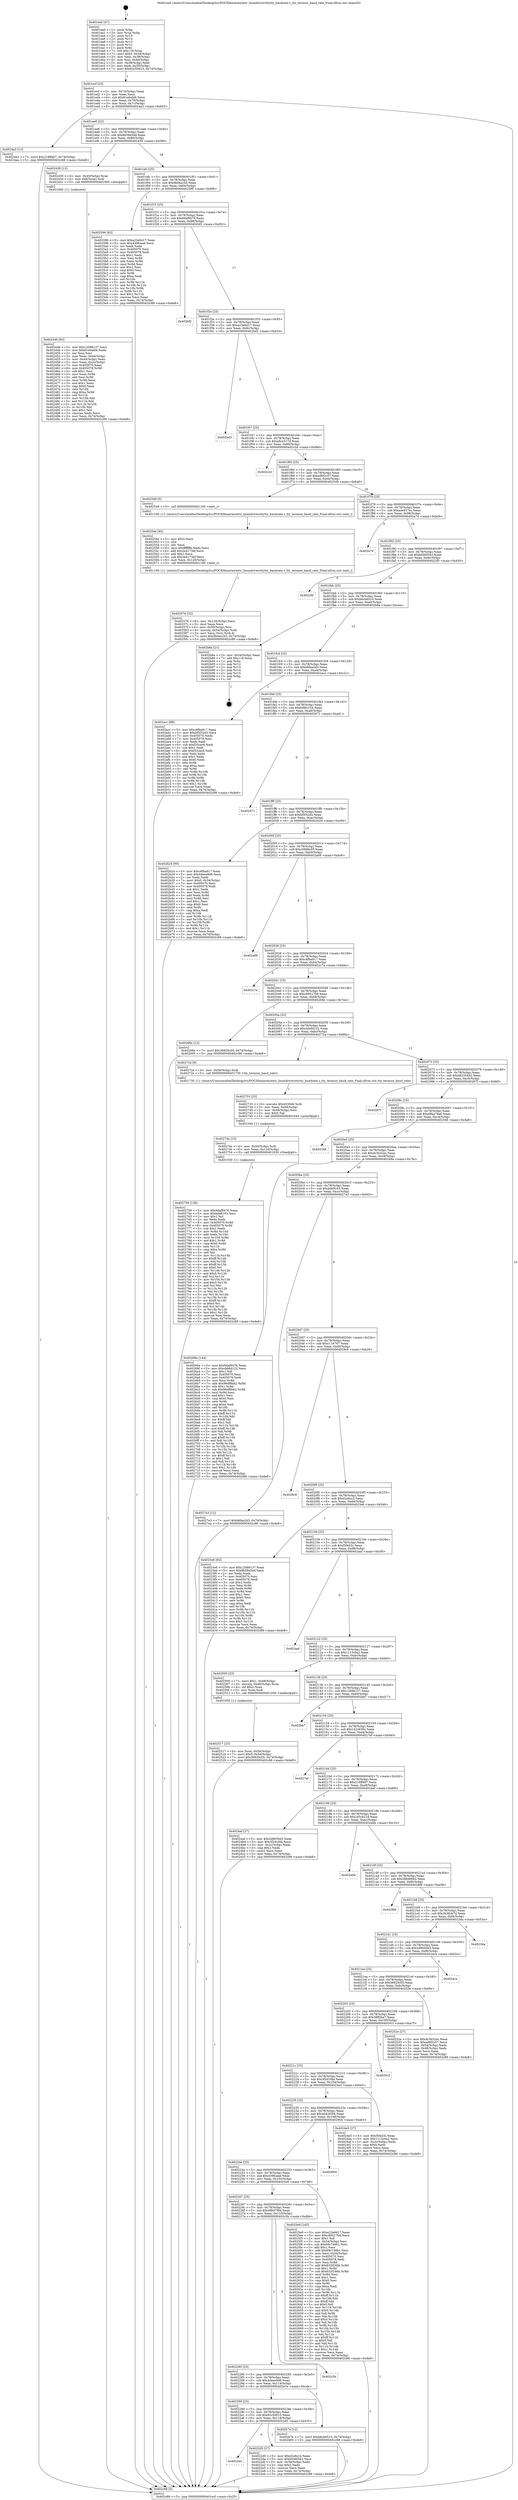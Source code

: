 digraph "0x401ea0" {
  label = "0x401ea0 (/mnt/c/Users/mathe/Desktop/tcc/POCII/binaries/extr_linuxdriversttytty_baudrate.c_tty_termios_baud_rate_Final-ollvm.out::main(0))"
  labelloc = "t"
  node[shape=record]

  Entry [label="",width=0.3,height=0.3,shape=circle,fillcolor=black,style=filled]
  "0x401ecf" [label="{
     0x401ecf [23]\l
     | [instrs]\l
     &nbsp;&nbsp;0x401ecf \<+3\>: mov -0x74(%rbp),%eax\l
     &nbsp;&nbsp;0x401ed2 \<+2\>: mov %eax,%ecx\l
     &nbsp;&nbsp;0x401ed4 \<+6\>: sub $0x81e0abf4,%ecx\l
     &nbsp;&nbsp;0x401eda \<+3\>: mov %eax,-0x78(%rbp)\l
     &nbsp;&nbsp;0x401edd \<+3\>: mov %ecx,-0x7c(%rbp)\l
     &nbsp;&nbsp;0x401ee0 \<+6\>: je 00000000004024a3 \<main+0x603\>\l
  }"]
  "0x4024a3" [label="{
     0x4024a3 [12]\l
     | [instrs]\l
     &nbsp;&nbsp;0x4024a3 \<+7\>: movl $0x218ff487,-0x74(%rbp)\l
     &nbsp;&nbsp;0x4024aa \<+5\>: jmp 0000000000402c88 \<main+0xde8\>\l
  }"]
  "0x401ee6" [label="{
     0x401ee6 [22]\l
     | [instrs]\l
     &nbsp;&nbsp;0x401ee6 \<+5\>: jmp 0000000000401eeb \<main+0x4b\>\l
     &nbsp;&nbsp;0x401eeb \<+3\>: mov -0x78(%rbp),%eax\l
     &nbsp;&nbsp;0x401eee \<+5\>: sub $0x8b58a5dd,%eax\l
     &nbsp;&nbsp;0x401ef3 \<+3\>: mov %eax,-0x80(%rbp)\l
     &nbsp;&nbsp;0x401ef6 \<+6\>: je 0000000000402439 \<main+0x599\>\l
  }"]
  Exit [label="",width=0.3,height=0.3,shape=circle,fillcolor=black,style=filled,peripheries=2]
  "0x402439" [label="{
     0x402439 [13]\l
     | [instrs]\l
     &nbsp;&nbsp;0x402439 \<+4\>: mov -0x40(%rbp),%rax\l
     &nbsp;&nbsp;0x40243d \<+4\>: mov 0x8(%rax),%rdi\l
     &nbsp;&nbsp;0x402441 \<+5\>: call 0000000000401060 \<atoi@plt\>\l
     | [calls]\l
     &nbsp;&nbsp;0x401060 \{1\} (unknown)\l
  }"]
  "0x401efc" [label="{
     0x401efc [25]\l
     | [instrs]\l
     &nbsp;&nbsp;0x401efc \<+5\>: jmp 0000000000401f01 \<main+0x61\>\l
     &nbsp;&nbsp;0x401f01 \<+3\>: mov -0x78(%rbp),%eax\l
     &nbsp;&nbsp;0x401f04 \<+5\>: sub $0x9b0ea1b5,%eax\l
     &nbsp;&nbsp;0x401f09 \<+6\>: mov %eax,-0x84(%rbp)\l
     &nbsp;&nbsp;0x401f0f \<+6\>: je 0000000000402596 \<main+0x6f6\>\l
  }"]
  "0x402759" [label="{
     0x402759 [138]\l
     | [instrs]\l
     &nbsp;&nbsp;0x402759 \<+5\>: mov $0x9daf9476,%eax\l
     &nbsp;&nbsp;0x40275e \<+5\>: mov $0xbde8163,%esi\l
     &nbsp;&nbsp;0x402763 \<+2\>: mov $0x1,%cl\l
     &nbsp;&nbsp;0x402765 \<+2\>: xor %edx,%edx\l
     &nbsp;&nbsp;0x402767 \<+8\>: mov 0x405070,%r8d\l
     &nbsp;&nbsp;0x40276f \<+8\>: mov 0x405078,%r9d\l
     &nbsp;&nbsp;0x402777 \<+3\>: sub $0x1,%edx\l
     &nbsp;&nbsp;0x40277a \<+3\>: mov %r8d,%r10d\l
     &nbsp;&nbsp;0x40277d \<+3\>: add %edx,%r10d\l
     &nbsp;&nbsp;0x402780 \<+4\>: imul %r10d,%r8d\l
     &nbsp;&nbsp;0x402784 \<+4\>: and $0x1,%r8d\l
     &nbsp;&nbsp;0x402788 \<+4\>: cmp $0x0,%r8d\l
     &nbsp;&nbsp;0x40278c \<+4\>: sete %r11b\l
     &nbsp;&nbsp;0x402790 \<+4\>: cmp $0xa,%r9d\l
     &nbsp;&nbsp;0x402794 \<+3\>: setl %bl\l
     &nbsp;&nbsp;0x402797 \<+3\>: mov %r11b,%r14b\l
     &nbsp;&nbsp;0x40279a \<+4\>: xor $0xff,%r14b\l
     &nbsp;&nbsp;0x40279e \<+3\>: mov %bl,%r15b\l
     &nbsp;&nbsp;0x4027a1 \<+4\>: xor $0xff,%r15b\l
     &nbsp;&nbsp;0x4027a5 \<+3\>: xor $0x0,%cl\l
     &nbsp;&nbsp;0x4027a8 \<+3\>: mov %r14b,%r12b\l
     &nbsp;&nbsp;0x4027ab \<+4\>: and $0x0,%r12b\l
     &nbsp;&nbsp;0x4027af \<+3\>: and %cl,%r11b\l
     &nbsp;&nbsp;0x4027b2 \<+3\>: mov %r15b,%r13b\l
     &nbsp;&nbsp;0x4027b5 \<+4\>: and $0x0,%r13b\l
     &nbsp;&nbsp;0x4027b9 \<+2\>: and %cl,%bl\l
     &nbsp;&nbsp;0x4027bb \<+3\>: or %r11b,%r12b\l
     &nbsp;&nbsp;0x4027be \<+3\>: or %bl,%r13b\l
     &nbsp;&nbsp;0x4027c1 \<+3\>: xor %r13b,%r12b\l
     &nbsp;&nbsp;0x4027c4 \<+3\>: or %r15b,%r14b\l
     &nbsp;&nbsp;0x4027c7 \<+4\>: xor $0xff,%r14b\l
     &nbsp;&nbsp;0x4027cb \<+3\>: or $0x0,%cl\l
     &nbsp;&nbsp;0x4027ce \<+3\>: and %cl,%r14b\l
     &nbsp;&nbsp;0x4027d1 \<+3\>: or %r14b,%r12b\l
     &nbsp;&nbsp;0x4027d4 \<+4\>: test $0x1,%r12b\l
     &nbsp;&nbsp;0x4027d8 \<+3\>: cmovne %esi,%eax\l
     &nbsp;&nbsp;0x4027db \<+3\>: mov %eax,-0x74(%rbp)\l
     &nbsp;&nbsp;0x4027de \<+5\>: jmp 0000000000402c88 \<main+0xde8\>\l
  }"]
  "0x402596" [label="{
     0x402596 [83]\l
     | [instrs]\l
     &nbsp;&nbsp;0x402596 \<+5\>: mov $0xa23e6d17,%eax\l
     &nbsp;&nbsp;0x40259b \<+5\>: mov $0x439fcaad,%ecx\l
     &nbsp;&nbsp;0x4025a0 \<+2\>: xor %edx,%edx\l
     &nbsp;&nbsp;0x4025a2 \<+7\>: mov 0x405070,%esi\l
     &nbsp;&nbsp;0x4025a9 \<+7\>: mov 0x405078,%edi\l
     &nbsp;&nbsp;0x4025b0 \<+3\>: sub $0x1,%edx\l
     &nbsp;&nbsp;0x4025b3 \<+3\>: mov %esi,%r8d\l
     &nbsp;&nbsp;0x4025b6 \<+3\>: add %edx,%r8d\l
     &nbsp;&nbsp;0x4025b9 \<+4\>: imul %r8d,%esi\l
     &nbsp;&nbsp;0x4025bd \<+3\>: and $0x1,%esi\l
     &nbsp;&nbsp;0x4025c0 \<+3\>: cmp $0x0,%esi\l
     &nbsp;&nbsp;0x4025c3 \<+4\>: sete %r9b\l
     &nbsp;&nbsp;0x4025c7 \<+3\>: cmp $0xa,%edi\l
     &nbsp;&nbsp;0x4025ca \<+4\>: setl %r10b\l
     &nbsp;&nbsp;0x4025ce \<+3\>: mov %r9b,%r11b\l
     &nbsp;&nbsp;0x4025d1 \<+3\>: and %r10b,%r11b\l
     &nbsp;&nbsp;0x4025d4 \<+3\>: xor %r10b,%r9b\l
     &nbsp;&nbsp;0x4025d7 \<+3\>: or %r9b,%r11b\l
     &nbsp;&nbsp;0x4025da \<+4\>: test $0x1,%r11b\l
     &nbsp;&nbsp;0x4025de \<+3\>: cmovne %ecx,%eax\l
     &nbsp;&nbsp;0x4025e1 \<+3\>: mov %eax,-0x74(%rbp)\l
     &nbsp;&nbsp;0x4025e4 \<+5\>: jmp 0000000000402c88 \<main+0xde8\>\l
  }"]
  "0x401f15" [label="{
     0x401f15 [25]\l
     | [instrs]\l
     &nbsp;&nbsp;0x401f15 \<+5\>: jmp 0000000000401f1a \<main+0x7a\>\l
     &nbsp;&nbsp;0x401f1a \<+3\>: mov -0x78(%rbp),%eax\l
     &nbsp;&nbsp;0x401f1d \<+5\>: sub $0x9daf9476,%eax\l
     &nbsp;&nbsp;0x401f22 \<+6\>: mov %eax,-0x88(%rbp)\l
     &nbsp;&nbsp;0x401f28 \<+6\>: je 0000000000402bf2 \<main+0xd52\>\l
  }"]
  "0x40274a" [label="{
     0x40274a [15]\l
     | [instrs]\l
     &nbsp;&nbsp;0x40274a \<+4\>: mov -0x50(%rbp),%rdi\l
     &nbsp;&nbsp;0x40274e \<+6\>: mov %eax,-0x124(%rbp)\l
     &nbsp;&nbsp;0x402754 \<+5\>: call 0000000000401030 \<free@plt\>\l
     | [calls]\l
     &nbsp;&nbsp;0x401030 \{1\} (unknown)\l
  }"]
  "0x402bf2" [label="{
     0x402bf2\l
  }", style=dashed]
  "0x401f2e" [label="{
     0x401f2e [25]\l
     | [instrs]\l
     &nbsp;&nbsp;0x401f2e \<+5\>: jmp 0000000000401f33 \<main+0x93\>\l
     &nbsp;&nbsp;0x401f33 \<+3\>: mov -0x78(%rbp),%eax\l
     &nbsp;&nbsp;0x401f36 \<+5\>: sub $0xa23e6d17,%eax\l
     &nbsp;&nbsp;0x401f3b \<+6\>: mov %eax,-0x8c(%rbp)\l
     &nbsp;&nbsp;0x401f41 \<+6\>: je 0000000000402bd3 \<main+0xd33\>\l
  }"]
  "0x402733" [label="{
     0x402733 [23]\l
     | [instrs]\l
     &nbsp;&nbsp;0x402733 \<+10\>: movabs $0x4030d6,%rdi\l
     &nbsp;&nbsp;0x40273d \<+3\>: mov %eax,-0x58(%rbp)\l
     &nbsp;&nbsp;0x402740 \<+3\>: mov -0x58(%rbp),%esi\l
     &nbsp;&nbsp;0x402743 \<+2\>: mov $0x0,%al\l
     &nbsp;&nbsp;0x402745 \<+5\>: call 0000000000401040 \<printf@plt\>\l
     | [calls]\l
     &nbsp;&nbsp;0x401040 \{1\} (unknown)\l
  }"]
  "0x402bd3" [label="{
     0x402bd3\l
  }", style=dashed]
  "0x401f47" [label="{
     0x401f47 [25]\l
     | [instrs]\l
     &nbsp;&nbsp;0x401f47 \<+5\>: jmp 0000000000401f4c \<main+0xac\>\l
     &nbsp;&nbsp;0x401f4c \<+3\>: mov -0x78(%rbp),%eax\l
     &nbsp;&nbsp;0x401f4f \<+5\>: sub $0xa6ce317d,%eax\l
     &nbsp;&nbsp;0x401f54 \<+6\>: mov %eax,-0x90(%rbp)\l
     &nbsp;&nbsp;0x401f5a \<+6\>: je 0000000000402c2d \<main+0xd8d\>\l
  }"]
  "0x402576" [label="{
     0x402576 [32]\l
     | [instrs]\l
     &nbsp;&nbsp;0x402576 \<+6\>: mov -0x120(%rbp),%ecx\l
     &nbsp;&nbsp;0x40257c \<+3\>: imul %eax,%ecx\l
     &nbsp;&nbsp;0x40257f \<+4\>: mov -0x50(%rbp),%rsi\l
     &nbsp;&nbsp;0x402583 \<+4\>: movslq -0x54(%rbp),%rdi\l
     &nbsp;&nbsp;0x402587 \<+3\>: mov %ecx,(%rsi,%rdi,4)\l
     &nbsp;&nbsp;0x40258a \<+7\>: movl $0x9b0ea1b5,-0x74(%rbp)\l
     &nbsp;&nbsp;0x402591 \<+5\>: jmp 0000000000402c88 \<main+0xde8\>\l
  }"]
  "0x402c2d" [label="{
     0x402c2d\l
  }", style=dashed]
  "0x401f60" [label="{
     0x401f60 [25]\l
     | [instrs]\l
     &nbsp;&nbsp;0x401f60 \<+5\>: jmp 0000000000401f65 \<main+0xc5\>\l
     &nbsp;&nbsp;0x401f65 \<+3\>: mov -0x78(%rbp),%eax\l
     &nbsp;&nbsp;0x401f68 \<+5\>: sub $0xad6f2c57,%eax\l
     &nbsp;&nbsp;0x401f6d \<+6\>: mov %eax,-0x94(%rbp)\l
     &nbsp;&nbsp;0x401f73 \<+6\>: je 0000000000402549 \<main+0x6a9\>\l
  }"]
  "0x40254e" [label="{
     0x40254e [40]\l
     | [instrs]\l
     &nbsp;&nbsp;0x40254e \<+5\>: mov $0x2,%ecx\l
     &nbsp;&nbsp;0x402553 \<+1\>: cltd\l
     &nbsp;&nbsp;0x402554 \<+2\>: idiv %ecx\l
     &nbsp;&nbsp;0x402556 \<+6\>: imul $0xfffffffe,%edx,%ecx\l
     &nbsp;&nbsp;0x40255c \<+6\>: add $0x2e4173ef,%ecx\l
     &nbsp;&nbsp;0x402562 \<+3\>: add $0x1,%ecx\l
     &nbsp;&nbsp;0x402565 \<+6\>: sub $0x2e4173ef,%ecx\l
     &nbsp;&nbsp;0x40256b \<+6\>: mov %ecx,-0x120(%rbp)\l
     &nbsp;&nbsp;0x402571 \<+5\>: call 0000000000401160 \<next_i\>\l
     | [calls]\l
     &nbsp;&nbsp;0x401160 \{1\} (/mnt/c/Users/mathe/Desktop/tcc/POCII/binaries/extr_linuxdriversttytty_baudrate.c_tty_termios_baud_rate_Final-ollvm.out::next_i)\l
  }"]
  "0x402549" [label="{
     0x402549 [5]\l
     | [instrs]\l
     &nbsp;&nbsp;0x402549 \<+5\>: call 0000000000401160 \<next_i\>\l
     | [calls]\l
     &nbsp;&nbsp;0x401160 \{1\} (/mnt/c/Users/mathe/Desktop/tcc/POCII/binaries/extr_linuxdriversttytty_baudrate.c_tty_termios_baud_rate_Final-ollvm.out::next_i)\l
  }"]
  "0x401f79" [label="{
     0x401f79 [25]\l
     | [instrs]\l
     &nbsp;&nbsp;0x401f79 \<+5\>: jmp 0000000000401f7e \<main+0xde\>\l
     &nbsp;&nbsp;0x401f7e \<+3\>: mov -0x78(%rbp),%eax\l
     &nbsp;&nbsp;0x401f81 \<+5\>: sub $0xade937ec,%eax\l
     &nbsp;&nbsp;0x401f86 \<+6\>: mov %eax,-0x98(%rbp)\l
     &nbsp;&nbsp;0x401f8c \<+6\>: je 0000000000402a74 \<main+0xbd4\>\l
  }"]
  "0x402517" [label="{
     0x402517 [23]\l
     | [instrs]\l
     &nbsp;&nbsp;0x402517 \<+4\>: mov %rax,-0x50(%rbp)\l
     &nbsp;&nbsp;0x40251b \<+7\>: movl $0x0,-0x54(%rbp)\l
     &nbsp;&nbsp;0x402522 \<+7\>: movl $0x36920c05,-0x74(%rbp)\l
     &nbsp;&nbsp;0x402529 \<+5\>: jmp 0000000000402c88 \<main+0xde8\>\l
  }"]
  "0x402a74" [label="{
     0x402a74\l
  }", style=dashed]
  "0x401f92" [label="{
     0x401f92 [25]\l
     | [instrs]\l
     &nbsp;&nbsp;0x401f92 \<+5\>: jmp 0000000000401f97 \<main+0xf7\>\l
     &nbsp;&nbsp;0x401f97 \<+3\>: mov -0x78(%rbp),%eax\l
     &nbsp;&nbsp;0x401f9a \<+5\>: sub $0xb046f343,%eax\l
     &nbsp;&nbsp;0x401f9f \<+6\>: mov %eax,-0x9c(%rbp)\l
     &nbsp;&nbsp;0x401fa5 \<+6\>: je 00000000004022f0 \<main+0x450\>\l
  }"]
  "0x402446" [label="{
     0x402446 [93]\l
     | [instrs]\l
     &nbsp;&nbsp;0x402446 \<+5\>: mov $0x12088137,%ecx\l
     &nbsp;&nbsp;0x40244b \<+5\>: mov $0x81e0abf4,%edx\l
     &nbsp;&nbsp;0x402450 \<+2\>: xor %esi,%esi\l
     &nbsp;&nbsp;0x402452 \<+3\>: mov %eax,-0x44(%rbp)\l
     &nbsp;&nbsp;0x402455 \<+3\>: mov -0x44(%rbp),%eax\l
     &nbsp;&nbsp;0x402458 \<+3\>: mov %eax,-0x2c(%rbp)\l
     &nbsp;&nbsp;0x40245b \<+7\>: mov 0x405070,%eax\l
     &nbsp;&nbsp;0x402462 \<+8\>: mov 0x405078,%r8d\l
     &nbsp;&nbsp;0x40246a \<+3\>: sub $0x1,%esi\l
     &nbsp;&nbsp;0x40246d \<+3\>: mov %eax,%r9d\l
     &nbsp;&nbsp;0x402470 \<+3\>: add %esi,%r9d\l
     &nbsp;&nbsp;0x402473 \<+4\>: imul %r9d,%eax\l
     &nbsp;&nbsp;0x402477 \<+3\>: and $0x1,%eax\l
     &nbsp;&nbsp;0x40247a \<+3\>: cmp $0x0,%eax\l
     &nbsp;&nbsp;0x40247d \<+4\>: sete %r10b\l
     &nbsp;&nbsp;0x402481 \<+4\>: cmp $0xa,%r8d\l
     &nbsp;&nbsp;0x402485 \<+4\>: setl %r11b\l
     &nbsp;&nbsp;0x402489 \<+3\>: mov %r10b,%bl\l
     &nbsp;&nbsp;0x40248c \<+3\>: and %r11b,%bl\l
     &nbsp;&nbsp;0x40248f \<+3\>: xor %r11b,%r10b\l
     &nbsp;&nbsp;0x402492 \<+3\>: or %r10b,%bl\l
     &nbsp;&nbsp;0x402495 \<+3\>: test $0x1,%bl\l
     &nbsp;&nbsp;0x402498 \<+3\>: cmovne %edx,%ecx\l
     &nbsp;&nbsp;0x40249b \<+3\>: mov %ecx,-0x74(%rbp)\l
     &nbsp;&nbsp;0x40249e \<+5\>: jmp 0000000000402c88 \<main+0xde8\>\l
  }"]
  "0x4022f0" [label="{
     0x4022f0\l
  }", style=dashed]
  "0x401fab" [label="{
     0x401fab [25]\l
     | [instrs]\l
     &nbsp;&nbsp;0x401fab \<+5\>: jmp 0000000000401fb0 \<main+0x110\>\l
     &nbsp;&nbsp;0x401fb0 \<+3\>: mov -0x78(%rbp),%eax\l
     &nbsp;&nbsp;0x401fb3 \<+5\>: sub $0xb6cb6510,%eax\l
     &nbsp;&nbsp;0x401fb8 \<+6\>: mov %eax,-0xa0(%rbp)\l
     &nbsp;&nbsp;0x401fbe \<+6\>: je 0000000000402b8a \<main+0xcea\>\l
  }"]
  "0x401ea0" [label="{
     0x401ea0 [47]\l
     | [instrs]\l
     &nbsp;&nbsp;0x401ea0 \<+1\>: push %rbp\l
     &nbsp;&nbsp;0x401ea1 \<+3\>: mov %rsp,%rbp\l
     &nbsp;&nbsp;0x401ea4 \<+2\>: push %r15\l
     &nbsp;&nbsp;0x401ea6 \<+2\>: push %r14\l
     &nbsp;&nbsp;0x401ea8 \<+2\>: push %r13\l
     &nbsp;&nbsp;0x401eaa \<+2\>: push %r12\l
     &nbsp;&nbsp;0x401eac \<+1\>: push %rbx\l
     &nbsp;&nbsp;0x401ead \<+7\>: sub $0x118,%rsp\l
     &nbsp;&nbsp;0x401eb4 \<+7\>: movl $0x0,-0x34(%rbp)\l
     &nbsp;&nbsp;0x401ebb \<+3\>: mov %edi,-0x38(%rbp)\l
     &nbsp;&nbsp;0x401ebe \<+4\>: mov %rsi,-0x40(%rbp)\l
     &nbsp;&nbsp;0x401ec2 \<+3\>: mov -0x38(%rbp),%edi\l
     &nbsp;&nbsp;0x401ec5 \<+3\>: mov %edi,-0x30(%rbp)\l
     &nbsp;&nbsp;0x401ec8 \<+7\>: movl $0x62c50615,-0x74(%rbp)\l
  }"]
  "0x402b8a" [label="{
     0x402b8a [21]\l
     | [instrs]\l
     &nbsp;&nbsp;0x402b8a \<+3\>: mov -0x34(%rbp),%eax\l
     &nbsp;&nbsp;0x402b8d \<+7\>: add $0x118,%rsp\l
     &nbsp;&nbsp;0x402b94 \<+1\>: pop %rbx\l
     &nbsp;&nbsp;0x402b95 \<+2\>: pop %r12\l
     &nbsp;&nbsp;0x402b97 \<+2\>: pop %r13\l
     &nbsp;&nbsp;0x402b99 \<+2\>: pop %r14\l
     &nbsp;&nbsp;0x402b9b \<+2\>: pop %r15\l
     &nbsp;&nbsp;0x402b9d \<+1\>: pop %rbp\l
     &nbsp;&nbsp;0x402b9e \<+1\>: ret\l
  }"]
  "0x401fc4" [label="{
     0x401fc4 [25]\l
     | [instrs]\l
     &nbsp;&nbsp;0x401fc4 \<+5\>: jmp 0000000000401fc9 \<main+0x129\>\l
     &nbsp;&nbsp;0x401fc9 \<+3\>: mov -0x78(%rbp),%eax\l
     &nbsp;&nbsp;0x401fcc \<+5\>: sub $0xb6faa2d3,%eax\l
     &nbsp;&nbsp;0x401fd1 \<+6\>: mov %eax,-0xa4(%rbp)\l
     &nbsp;&nbsp;0x401fd7 \<+6\>: je 0000000000402acc \<main+0xc2c\>\l
  }"]
  "0x402c88" [label="{
     0x402c88 [5]\l
     | [instrs]\l
     &nbsp;&nbsp;0x402c88 \<+5\>: jmp 0000000000401ecf \<main+0x2f\>\l
  }"]
  "0x402acc" [label="{
     0x402acc [88]\l
     | [instrs]\l
     &nbsp;&nbsp;0x402acc \<+5\>: mov $0xc6fba917,%eax\l
     &nbsp;&nbsp;0x402ad1 \<+5\>: mov $0xbf5f32d3,%ecx\l
     &nbsp;&nbsp;0x402ad6 \<+7\>: mov 0x405070,%edx\l
     &nbsp;&nbsp;0x402add \<+7\>: mov 0x405078,%esi\l
     &nbsp;&nbsp;0x402ae4 \<+2\>: mov %edx,%edi\l
     &nbsp;&nbsp;0x402ae6 \<+6\>: sub $0xf33cec6,%edi\l
     &nbsp;&nbsp;0x402aec \<+3\>: sub $0x1,%edi\l
     &nbsp;&nbsp;0x402aef \<+6\>: add $0xf33cec6,%edi\l
     &nbsp;&nbsp;0x402af5 \<+3\>: imul %edi,%edx\l
     &nbsp;&nbsp;0x402af8 \<+3\>: and $0x1,%edx\l
     &nbsp;&nbsp;0x402afb \<+3\>: cmp $0x0,%edx\l
     &nbsp;&nbsp;0x402afe \<+4\>: sete %r8b\l
     &nbsp;&nbsp;0x402b02 \<+3\>: cmp $0xa,%esi\l
     &nbsp;&nbsp;0x402b05 \<+4\>: setl %r9b\l
     &nbsp;&nbsp;0x402b09 \<+3\>: mov %r8b,%r10b\l
     &nbsp;&nbsp;0x402b0c \<+3\>: and %r9b,%r10b\l
     &nbsp;&nbsp;0x402b0f \<+3\>: xor %r9b,%r8b\l
     &nbsp;&nbsp;0x402b12 \<+3\>: or %r8b,%r10b\l
     &nbsp;&nbsp;0x402b15 \<+4\>: test $0x1,%r10b\l
     &nbsp;&nbsp;0x402b19 \<+3\>: cmovne %ecx,%eax\l
     &nbsp;&nbsp;0x402b1c \<+3\>: mov %eax,-0x74(%rbp)\l
     &nbsp;&nbsp;0x402b1f \<+5\>: jmp 0000000000402c88 \<main+0xde8\>\l
  }"]
  "0x401fdd" [label="{
     0x401fdd [25]\l
     | [instrs]\l
     &nbsp;&nbsp;0x401fdd \<+5\>: jmp 0000000000401fe2 \<main+0x142\>\l
     &nbsp;&nbsp;0x401fe2 \<+3\>: mov -0x78(%rbp),%eax\l
     &nbsp;&nbsp;0x401fe5 \<+5\>: sub $0xbf48c154,%eax\l
     &nbsp;&nbsp;0x401fea \<+6\>: mov %eax,-0xa8(%rbp)\l
     &nbsp;&nbsp;0x401ff0 \<+6\>: je 0000000000402971 \<main+0xad1\>\l
  }"]
  "0x4022b2" [label="{
     0x4022b2\l
  }", style=dashed]
  "0x402971" [label="{
     0x402971\l
  }", style=dashed]
  "0x401ff6" [label="{
     0x401ff6 [25]\l
     | [instrs]\l
     &nbsp;&nbsp;0x401ff6 \<+5\>: jmp 0000000000401ffb \<main+0x15b\>\l
     &nbsp;&nbsp;0x401ffb \<+3\>: mov -0x78(%rbp),%eax\l
     &nbsp;&nbsp;0x401ffe \<+5\>: sub $0xbf5f32d3,%eax\l
     &nbsp;&nbsp;0x402003 \<+6\>: mov %eax,-0xac(%rbp)\l
     &nbsp;&nbsp;0x402009 \<+6\>: je 0000000000402b24 \<main+0xc84\>\l
  }"]
  "0x4022d5" [label="{
     0x4022d5 [27]\l
     | [instrs]\l
     &nbsp;&nbsp;0x4022d5 \<+5\>: mov $0xd2e6cc2,%eax\l
     &nbsp;&nbsp;0x4022da \<+5\>: mov $0xb046f343,%ecx\l
     &nbsp;&nbsp;0x4022df \<+3\>: mov -0x30(%rbp),%edx\l
     &nbsp;&nbsp;0x4022e2 \<+3\>: cmp $0x2,%edx\l
     &nbsp;&nbsp;0x4022e5 \<+3\>: cmovne %ecx,%eax\l
     &nbsp;&nbsp;0x4022e8 \<+3\>: mov %eax,-0x74(%rbp)\l
     &nbsp;&nbsp;0x4022eb \<+5\>: jmp 0000000000402c88 \<main+0xde8\>\l
  }"]
  "0x402b24" [label="{
     0x402b24 [90]\l
     | [instrs]\l
     &nbsp;&nbsp;0x402b24 \<+5\>: mov $0xc6fba917,%eax\l
     &nbsp;&nbsp;0x402b29 \<+5\>: mov $0x4deee9d6,%ecx\l
     &nbsp;&nbsp;0x402b2e \<+2\>: xor %edx,%edx\l
     &nbsp;&nbsp;0x402b30 \<+7\>: movl $0x0,-0x34(%rbp)\l
     &nbsp;&nbsp;0x402b37 \<+7\>: mov 0x405070,%esi\l
     &nbsp;&nbsp;0x402b3e \<+7\>: mov 0x405078,%edi\l
     &nbsp;&nbsp;0x402b45 \<+3\>: sub $0x1,%edx\l
     &nbsp;&nbsp;0x402b48 \<+3\>: mov %esi,%r8d\l
     &nbsp;&nbsp;0x402b4b \<+3\>: add %edx,%r8d\l
     &nbsp;&nbsp;0x402b4e \<+4\>: imul %r8d,%esi\l
     &nbsp;&nbsp;0x402b52 \<+3\>: and $0x1,%esi\l
     &nbsp;&nbsp;0x402b55 \<+3\>: cmp $0x0,%esi\l
     &nbsp;&nbsp;0x402b58 \<+4\>: sete %r9b\l
     &nbsp;&nbsp;0x402b5c \<+3\>: cmp $0xa,%edi\l
     &nbsp;&nbsp;0x402b5f \<+4\>: setl %r10b\l
     &nbsp;&nbsp;0x402b63 \<+3\>: mov %r9b,%r11b\l
     &nbsp;&nbsp;0x402b66 \<+3\>: and %r10b,%r11b\l
     &nbsp;&nbsp;0x402b69 \<+3\>: xor %r10b,%r9b\l
     &nbsp;&nbsp;0x402b6c \<+3\>: or %r9b,%r11b\l
     &nbsp;&nbsp;0x402b6f \<+4\>: test $0x1,%r11b\l
     &nbsp;&nbsp;0x402b73 \<+3\>: cmovne %ecx,%eax\l
     &nbsp;&nbsp;0x402b76 \<+3\>: mov %eax,-0x74(%rbp)\l
     &nbsp;&nbsp;0x402b79 \<+5\>: jmp 0000000000402c88 \<main+0xde8\>\l
  }"]
  "0x40200f" [label="{
     0x40200f [25]\l
     | [instrs]\l
     &nbsp;&nbsp;0x40200f \<+5\>: jmp 0000000000402014 \<main+0x174\>\l
     &nbsp;&nbsp;0x402014 \<+3\>: mov -0x78(%rbp),%eax\l
     &nbsp;&nbsp;0x402017 \<+5\>: sub $0xc09d6c05,%eax\l
     &nbsp;&nbsp;0x40201c \<+6\>: mov %eax,-0xb0(%rbp)\l
     &nbsp;&nbsp;0x402022 \<+6\>: je 0000000000402a68 \<main+0xbc8\>\l
  }"]
  "0x402299" [label="{
     0x402299 [25]\l
     | [instrs]\l
     &nbsp;&nbsp;0x402299 \<+5\>: jmp 000000000040229e \<main+0x3fe\>\l
     &nbsp;&nbsp;0x40229e \<+3\>: mov -0x78(%rbp),%eax\l
     &nbsp;&nbsp;0x4022a1 \<+5\>: sub $0x62c50615,%eax\l
     &nbsp;&nbsp;0x4022a6 \<+6\>: mov %eax,-0x118(%rbp)\l
     &nbsp;&nbsp;0x4022ac \<+6\>: je 00000000004022d5 \<main+0x435\>\l
  }"]
  "0x402a68" [label="{
     0x402a68\l
  }", style=dashed]
  "0x402028" [label="{
     0x402028 [25]\l
     | [instrs]\l
     &nbsp;&nbsp;0x402028 \<+5\>: jmp 000000000040202d \<main+0x18d\>\l
     &nbsp;&nbsp;0x40202d \<+3\>: mov -0x78(%rbp),%eax\l
     &nbsp;&nbsp;0x402030 \<+5\>: sub $0xc6fba917,%eax\l
     &nbsp;&nbsp;0x402035 \<+6\>: mov %eax,-0xb4(%rbp)\l
     &nbsp;&nbsp;0x40203b \<+6\>: je 0000000000402c7a \<main+0xdda\>\l
  }"]
  "0x402b7e" [label="{
     0x402b7e [12]\l
     | [instrs]\l
     &nbsp;&nbsp;0x402b7e \<+7\>: movl $0xb6cb6510,-0x74(%rbp)\l
     &nbsp;&nbsp;0x402b85 \<+5\>: jmp 0000000000402c88 \<main+0xde8\>\l
  }"]
  "0x402c7a" [label="{
     0x402c7a\l
  }", style=dashed]
  "0x402041" [label="{
     0x402041 [25]\l
     | [instrs]\l
     &nbsp;&nbsp;0x402041 \<+5\>: jmp 0000000000402046 \<main+0x1a6\>\l
     &nbsp;&nbsp;0x402046 \<+3\>: mov -0x78(%rbp),%eax\l
     &nbsp;&nbsp;0x402049 \<+5\>: sub $0xc89517b6,%eax\l
     &nbsp;&nbsp;0x40204e \<+6\>: mov %eax,-0xb8(%rbp)\l
     &nbsp;&nbsp;0x402054 \<+6\>: je 000000000040268e \<main+0x7ee\>\l
  }"]
  "0x402280" [label="{
     0x402280 [25]\l
     | [instrs]\l
     &nbsp;&nbsp;0x402280 \<+5\>: jmp 0000000000402285 \<main+0x3e5\>\l
     &nbsp;&nbsp;0x402285 \<+3\>: mov -0x78(%rbp),%eax\l
     &nbsp;&nbsp;0x402288 \<+5\>: sub $0x4deee9d6,%eax\l
     &nbsp;&nbsp;0x40228d \<+6\>: mov %eax,-0x114(%rbp)\l
     &nbsp;&nbsp;0x402293 \<+6\>: je 0000000000402b7e \<main+0xcde\>\l
  }"]
  "0x40268e" [label="{
     0x40268e [12]\l
     | [instrs]\l
     &nbsp;&nbsp;0x40268e \<+7\>: movl $0x36920c05,-0x74(%rbp)\l
     &nbsp;&nbsp;0x402695 \<+5\>: jmp 0000000000402c88 \<main+0xde8\>\l
  }"]
  "0x40205a" [label="{
     0x40205a [25]\l
     | [instrs]\l
     &nbsp;&nbsp;0x40205a \<+5\>: jmp 000000000040205f \<main+0x1bf\>\l
     &nbsp;&nbsp;0x40205f \<+3\>: mov -0x78(%rbp),%eax\l
     &nbsp;&nbsp;0x402062 \<+5\>: sub $0xcbb6d122,%eax\l
     &nbsp;&nbsp;0x402067 \<+6\>: mov %eax,-0xbc(%rbp)\l
     &nbsp;&nbsp;0x40206d \<+6\>: je 000000000040272a \<main+0x88a\>\l
  }"]
  "0x402c5b" [label="{
     0x402c5b\l
  }", style=dashed]
  "0x40272a" [label="{
     0x40272a [9]\l
     | [instrs]\l
     &nbsp;&nbsp;0x40272a \<+4\>: mov -0x50(%rbp),%rdi\l
     &nbsp;&nbsp;0x40272e \<+5\>: call 0000000000401730 \<tty_termios_baud_rate\>\l
     | [calls]\l
     &nbsp;&nbsp;0x401730 \{1\} (/mnt/c/Users/mathe/Desktop/tcc/POCII/binaries/extr_linuxdriversttytty_baudrate.c_tty_termios_baud_rate_Final-ollvm.out::tty_termios_baud_rate)\l
  }"]
  "0x402073" [label="{
     0x402073 [25]\l
     | [instrs]\l
     &nbsp;&nbsp;0x402073 \<+5\>: jmp 0000000000402078 \<main+0x1d8\>\l
     &nbsp;&nbsp;0x402078 \<+3\>: mov -0x78(%rbp),%eax\l
     &nbsp;&nbsp;0x40207b \<+5\>: sub $0xd8235492,%eax\l
     &nbsp;&nbsp;0x402080 \<+6\>: mov %eax,-0xc0(%rbp)\l
     &nbsp;&nbsp;0x402086 \<+6\>: je 000000000040287f \<main+0x9df\>\l
  }"]
  "0x402267" [label="{
     0x402267 [25]\l
     | [instrs]\l
     &nbsp;&nbsp;0x402267 \<+5\>: jmp 000000000040226c \<main+0x3cc\>\l
     &nbsp;&nbsp;0x40226c \<+3\>: mov -0x78(%rbp),%eax\l
     &nbsp;&nbsp;0x40226f \<+5\>: sub $0x49b07f0d,%eax\l
     &nbsp;&nbsp;0x402274 \<+6\>: mov %eax,-0x110(%rbp)\l
     &nbsp;&nbsp;0x40227a \<+6\>: je 0000000000402c5b \<main+0xdbb\>\l
  }"]
  "0x40287f" [label="{
     0x40287f\l
  }", style=dashed]
  "0x40208c" [label="{
     0x40208c [25]\l
     | [instrs]\l
     &nbsp;&nbsp;0x40208c \<+5\>: jmp 0000000000402091 \<main+0x1f1\>\l
     &nbsp;&nbsp;0x402091 \<+3\>: mov -0x78(%rbp),%eax\l
     &nbsp;&nbsp;0x402094 \<+5\>: sub $0xd8ba78a6,%eax\l
     &nbsp;&nbsp;0x402099 \<+6\>: mov %eax,-0xc4(%rbp)\l
     &nbsp;&nbsp;0x40209f \<+6\>: je 0000000000402348 \<main+0x4a8\>\l
  }"]
  "0x4025e9" [label="{
     0x4025e9 [165]\l
     | [instrs]\l
     &nbsp;&nbsp;0x4025e9 \<+5\>: mov $0xa23e6d17,%eax\l
     &nbsp;&nbsp;0x4025ee \<+5\>: mov $0xc89517b6,%ecx\l
     &nbsp;&nbsp;0x4025f3 \<+2\>: mov $0x1,%dl\l
     &nbsp;&nbsp;0x4025f5 \<+3\>: mov -0x54(%rbp),%esi\l
     &nbsp;&nbsp;0x4025f8 \<+6\>: sub $0x69c746b1,%esi\l
     &nbsp;&nbsp;0x4025fe \<+3\>: add $0x1,%esi\l
     &nbsp;&nbsp;0x402601 \<+6\>: add $0x69c746b1,%esi\l
     &nbsp;&nbsp;0x402607 \<+3\>: mov %esi,-0x54(%rbp)\l
     &nbsp;&nbsp;0x40260a \<+7\>: mov 0x405070,%esi\l
     &nbsp;&nbsp;0x402611 \<+7\>: mov 0x405078,%edi\l
     &nbsp;&nbsp;0x402618 \<+3\>: mov %esi,%r8d\l
     &nbsp;&nbsp;0x40261b \<+7\>: add $0x632f246b,%r8d\l
     &nbsp;&nbsp;0x402622 \<+4\>: sub $0x1,%r8d\l
     &nbsp;&nbsp;0x402626 \<+7\>: sub $0x632f246b,%r8d\l
     &nbsp;&nbsp;0x40262d \<+4\>: imul %r8d,%esi\l
     &nbsp;&nbsp;0x402631 \<+3\>: and $0x1,%esi\l
     &nbsp;&nbsp;0x402634 \<+3\>: cmp $0x0,%esi\l
     &nbsp;&nbsp;0x402637 \<+4\>: sete %r9b\l
     &nbsp;&nbsp;0x40263b \<+3\>: cmp $0xa,%edi\l
     &nbsp;&nbsp;0x40263e \<+4\>: setl %r10b\l
     &nbsp;&nbsp;0x402642 \<+3\>: mov %r9b,%r11b\l
     &nbsp;&nbsp;0x402645 \<+4\>: xor $0xff,%r11b\l
     &nbsp;&nbsp;0x402649 \<+3\>: mov %r10b,%bl\l
     &nbsp;&nbsp;0x40264c \<+3\>: xor $0xff,%bl\l
     &nbsp;&nbsp;0x40264f \<+3\>: xor $0x0,%dl\l
     &nbsp;&nbsp;0x402652 \<+3\>: mov %r11b,%r14b\l
     &nbsp;&nbsp;0x402655 \<+4\>: and $0x0,%r14b\l
     &nbsp;&nbsp;0x402659 \<+3\>: and %dl,%r9b\l
     &nbsp;&nbsp;0x40265c \<+3\>: mov %bl,%r15b\l
     &nbsp;&nbsp;0x40265f \<+4\>: and $0x0,%r15b\l
     &nbsp;&nbsp;0x402663 \<+3\>: and %dl,%r10b\l
     &nbsp;&nbsp;0x402666 \<+3\>: or %r9b,%r14b\l
     &nbsp;&nbsp;0x402669 \<+3\>: or %r10b,%r15b\l
     &nbsp;&nbsp;0x40266c \<+3\>: xor %r15b,%r14b\l
     &nbsp;&nbsp;0x40266f \<+3\>: or %bl,%r11b\l
     &nbsp;&nbsp;0x402672 \<+4\>: xor $0xff,%r11b\l
     &nbsp;&nbsp;0x402676 \<+3\>: or $0x0,%dl\l
     &nbsp;&nbsp;0x402679 \<+3\>: and %dl,%r11b\l
     &nbsp;&nbsp;0x40267c \<+3\>: or %r11b,%r14b\l
     &nbsp;&nbsp;0x40267f \<+4\>: test $0x1,%r14b\l
     &nbsp;&nbsp;0x402683 \<+3\>: cmovne %ecx,%eax\l
     &nbsp;&nbsp;0x402686 \<+3\>: mov %eax,-0x74(%rbp)\l
     &nbsp;&nbsp;0x402689 \<+5\>: jmp 0000000000402c88 \<main+0xde8\>\l
  }"]
  "0x402348" [label="{
     0x402348\l
  }", style=dashed]
  "0x4020a5" [label="{
     0x4020a5 [25]\l
     | [instrs]\l
     &nbsp;&nbsp;0x4020a5 \<+5\>: jmp 00000000004020aa \<main+0x20a\>\l
     &nbsp;&nbsp;0x4020aa \<+3\>: mov -0x78(%rbp),%eax\l
     &nbsp;&nbsp;0x4020ad \<+5\>: sub $0xdc3b32ec,%eax\l
     &nbsp;&nbsp;0x4020b2 \<+6\>: mov %eax,-0xc8(%rbp)\l
     &nbsp;&nbsp;0x4020b8 \<+6\>: je 000000000040269a \<main+0x7fa\>\l
  }"]
  "0x40224e" [label="{
     0x40224e [25]\l
     | [instrs]\l
     &nbsp;&nbsp;0x40224e \<+5\>: jmp 0000000000402253 \<main+0x3b3\>\l
     &nbsp;&nbsp;0x402253 \<+3\>: mov -0x78(%rbp),%eax\l
     &nbsp;&nbsp;0x402256 \<+5\>: sub $0x439fcaad,%eax\l
     &nbsp;&nbsp;0x40225b \<+6\>: mov %eax,-0x10c(%rbp)\l
     &nbsp;&nbsp;0x402261 \<+6\>: je 00000000004025e9 \<main+0x749\>\l
  }"]
  "0x40269a" [label="{
     0x40269a [144]\l
     | [instrs]\l
     &nbsp;&nbsp;0x40269a \<+5\>: mov $0x9daf9476,%eax\l
     &nbsp;&nbsp;0x40269f \<+5\>: mov $0xcbb6d122,%ecx\l
     &nbsp;&nbsp;0x4026a4 \<+2\>: mov $0x1,%dl\l
     &nbsp;&nbsp;0x4026a6 \<+7\>: mov 0x405070,%esi\l
     &nbsp;&nbsp;0x4026ad \<+7\>: mov 0x405078,%edi\l
     &nbsp;&nbsp;0x4026b4 \<+3\>: mov %esi,%r8d\l
     &nbsp;&nbsp;0x4026b7 \<+7\>: add $0x96df8bb2,%r8d\l
     &nbsp;&nbsp;0x4026be \<+4\>: sub $0x1,%r8d\l
     &nbsp;&nbsp;0x4026c2 \<+7\>: sub $0x96df8bb2,%r8d\l
     &nbsp;&nbsp;0x4026c9 \<+4\>: imul %r8d,%esi\l
     &nbsp;&nbsp;0x4026cd \<+3\>: and $0x1,%esi\l
     &nbsp;&nbsp;0x4026d0 \<+3\>: cmp $0x0,%esi\l
     &nbsp;&nbsp;0x4026d3 \<+4\>: sete %r9b\l
     &nbsp;&nbsp;0x4026d7 \<+3\>: cmp $0xa,%edi\l
     &nbsp;&nbsp;0x4026da \<+4\>: setl %r10b\l
     &nbsp;&nbsp;0x4026de \<+3\>: mov %r9b,%r11b\l
     &nbsp;&nbsp;0x4026e1 \<+4\>: xor $0xff,%r11b\l
     &nbsp;&nbsp;0x4026e5 \<+3\>: mov %r10b,%bl\l
     &nbsp;&nbsp;0x4026e8 \<+3\>: xor $0xff,%bl\l
     &nbsp;&nbsp;0x4026eb \<+3\>: xor $0x1,%dl\l
     &nbsp;&nbsp;0x4026ee \<+3\>: mov %r11b,%r14b\l
     &nbsp;&nbsp;0x4026f1 \<+4\>: and $0xff,%r14b\l
     &nbsp;&nbsp;0x4026f5 \<+3\>: and %dl,%r9b\l
     &nbsp;&nbsp;0x4026f8 \<+3\>: mov %bl,%r15b\l
     &nbsp;&nbsp;0x4026fb \<+4\>: and $0xff,%r15b\l
     &nbsp;&nbsp;0x4026ff \<+3\>: and %dl,%r10b\l
     &nbsp;&nbsp;0x402702 \<+3\>: or %r9b,%r14b\l
     &nbsp;&nbsp;0x402705 \<+3\>: or %r10b,%r15b\l
     &nbsp;&nbsp;0x402708 \<+3\>: xor %r15b,%r14b\l
     &nbsp;&nbsp;0x40270b \<+3\>: or %bl,%r11b\l
     &nbsp;&nbsp;0x40270e \<+4\>: xor $0xff,%r11b\l
     &nbsp;&nbsp;0x402712 \<+3\>: or $0x1,%dl\l
     &nbsp;&nbsp;0x402715 \<+3\>: and %dl,%r11b\l
     &nbsp;&nbsp;0x402718 \<+3\>: or %r11b,%r14b\l
     &nbsp;&nbsp;0x40271b \<+4\>: test $0x1,%r14b\l
     &nbsp;&nbsp;0x40271f \<+3\>: cmovne %ecx,%eax\l
     &nbsp;&nbsp;0x402722 \<+3\>: mov %eax,-0x74(%rbp)\l
     &nbsp;&nbsp;0x402725 \<+5\>: jmp 0000000000402c88 \<main+0xde8\>\l
  }"]
  "0x4020be" [label="{
     0x4020be [25]\l
     | [instrs]\l
     &nbsp;&nbsp;0x4020be \<+5\>: jmp 00000000004020c3 \<main+0x223\>\l
     &nbsp;&nbsp;0x4020c3 \<+3\>: mov -0x78(%rbp),%eax\l
     &nbsp;&nbsp;0x4020c6 \<+5\>: sub $0xbde8163,%eax\l
     &nbsp;&nbsp;0x4020cb \<+6\>: mov %eax,-0xcc(%rbp)\l
     &nbsp;&nbsp;0x4020d1 \<+6\>: je 00000000004027e3 \<main+0x943\>\l
  }"]
  "0x402904" [label="{
     0x402904\l
  }", style=dashed]
  "0x4027e3" [label="{
     0x4027e3 [12]\l
     | [instrs]\l
     &nbsp;&nbsp;0x4027e3 \<+7\>: movl $0xb6faa2d3,-0x74(%rbp)\l
     &nbsp;&nbsp;0x4027ea \<+5\>: jmp 0000000000402c88 \<main+0xde8\>\l
  }"]
  "0x4020d7" [label="{
     0x4020d7 [25]\l
     | [instrs]\l
     &nbsp;&nbsp;0x4020d7 \<+5\>: jmp 00000000004020dc \<main+0x23c\>\l
     &nbsp;&nbsp;0x4020dc \<+3\>: mov -0x78(%rbp),%eax\l
     &nbsp;&nbsp;0x4020df \<+5\>: sub $0xc116767,%eax\l
     &nbsp;&nbsp;0x4020e4 \<+6\>: mov %eax,-0xd0(%rbp)\l
     &nbsp;&nbsp;0x4020ea \<+6\>: je 00000000004029c9 \<main+0xb29\>\l
  }"]
  "0x402235" [label="{
     0x402235 [25]\l
     | [instrs]\l
     &nbsp;&nbsp;0x402235 \<+5\>: jmp 000000000040223a \<main+0x39a\>\l
     &nbsp;&nbsp;0x40223a \<+3\>: mov -0x78(%rbp),%eax\l
     &nbsp;&nbsp;0x40223d \<+5\>: sub $0x404265f4,%eax\l
     &nbsp;&nbsp;0x402242 \<+6\>: mov %eax,-0x108(%rbp)\l
     &nbsp;&nbsp;0x402248 \<+6\>: je 0000000000402904 \<main+0xa64\>\l
  }"]
  "0x4029c9" [label="{
     0x4029c9\l
  }", style=dashed]
  "0x4020f0" [label="{
     0x4020f0 [25]\l
     | [instrs]\l
     &nbsp;&nbsp;0x4020f0 \<+5\>: jmp 00000000004020f5 \<main+0x255\>\l
     &nbsp;&nbsp;0x4020f5 \<+3\>: mov -0x78(%rbp),%eax\l
     &nbsp;&nbsp;0x4020f8 \<+5\>: sub $0xd2e6cc2,%eax\l
     &nbsp;&nbsp;0x4020fd \<+6\>: mov %eax,-0xd4(%rbp)\l
     &nbsp;&nbsp;0x402103 \<+6\>: je 00000000004023e6 \<main+0x546\>\l
  }"]
  "0x4024e5" [label="{
     0x4024e5 [27]\l
     | [instrs]\l
     &nbsp;&nbsp;0x4024e5 \<+5\>: mov $0xf5f4d3c,%eax\l
     &nbsp;&nbsp;0x4024ea \<+5\>: mov $0x1113c0a2,%ecx\l
     &nbsp;&nbsp;0x4024ef \<+3\>: mov -0x2c(%rbp),%edx\l
     &nbsp;&nbsp;0x4024f2 \<+3\>: cmp $0x0,%edx\l
     &nbsp;&nbsp;0x4024f5 \<+3\>: cmove %ecx,%eax\l
     &nbsp;&nbsp;0x4024f8 \<+3\>: mov %eax,-0x74(%rbp)\l
     &nbsp;&nbsp;0x4024fb \<+5\>: jmp 0000000000402c88 \<main+0xde8\>\l
  }"]
  "0x4023e6" [label="{
     0x4023e6 [83]\l
     | [instrs]\l
     &nbsp;&nbsp;0x4023e6 \<+5\>: mov $0x12088137,%eax\l
     &nbsp;&nbsp;0x4023eb \<+5\>: mov $0x8b58a5dd,%ecx\l
     &nbsp;&nbsp;0x4023f0 \<+2\>: xor %edx,%edx\l
     &nbsp;&nbsp;0x4023f2 \<+7\>: mov 0x405070,%esi\l
     &nbsp;&nbsp;0x4023f9 \<+7\>: mov 0x405078,%edi\l
     &nbsp;&nbsp;0x402400 \<+3\>: sub $0x1,%edx\l
     &nbsp;&nbsp;0x402403 \<+3\>: mov %esi,%r8d\l
     &nbsp;&nbsp;0x402406 \<+3\>: add %edx,%r8d\l
     &nbsp;&nbsp;0x402409 \<+4\>: imul %r8d,%esi\l
     &nbsp;&nbsp;0x40240d \<+3\>: and $0x1,%esi\l
     &nbsp;&nbsp;0x402410 \<+3\>: cmp $0x0,%esi\l
     &nbsp;&nbsp;0x402413 \<+4\>: sete %r9b\l
     &nbsp;&nbsp;0x402417 \<+3\>: cmp $0xa,%edi\l
     &nbsp;&nbsp;0x40241a \<+4\>: setl %r10b\l
     &nbsp;&nbsp;0x40241e \<+3\>: mov %r9b,%r11b\l
     &nbsp;&nbsp;0x402421 \<+3\>: and %r10b,%r11b\l
     &nbsp;&nbsp;0x402424 \<+3\>: xor %r10b,%r9b\l
     &nbsp;&nbsp;0x402427 \<+3\>: or %r9b,%r11b\l
     &nbsp;&nbsp;0x40242a \<+4\>: test $0x1,%r11b\l
     &nbsp;&nbsp;0x40242e \<+3\>: cmovne %ecx,%eax\l
     &nbsp;&nbsp;0x402431 \<+3\>: mov %eax,-0x74(%rbp)\l
     &nbsp;&nbsp;0x402434 \<+5\>: jmp 0000000000402c88 \<main+0xde8\>\l
  }"]
  "0x402109" [label="{
     0x402109 [25]\l
     | [instrs]\l
     &nbsp;&nbsp;0x402109 \<+5\>: jmp 000000000040210e \<main+0x26e\>\l
     &nbsp;&nbsp;0x40210e \<+3\>: mov -0x78(%rbp),%eax\l
     &nbsp;&nbsp;0x402111 \<+5\>: sub $0xf5f4d3c,%eax\l
     &nbsp;&nbsp;0x402116 \<+6\>: mov %eax,-0xd8(%rbp)\l
     &nbsp;&nbsp;0x40211c \<+6\>: je 0000000000402aaf \<main+0xc0f\>\l
  }"]
  "0x40221c" [label="{
     0x40221c [25]\l
     | [instrs]\l
     &nbsp;&nbsp;0x40221c \<+5\>: jmp 0000000000402221 \<main+0x381\>\l
     &nbsp;&nbsp;0x402221 \<+3\>: mov -0x78(%rbp),%eax\l
     &nbsp;&nbsp;0x402224 \<+5\>: sub $0x3f2d1fdd,%eax\l
     &nbsp;&nbsp;0x402229 \<+6\>: mov %eax,-0x104(%rbp)\l
     &nbsp;&nbsp;0x40222f \<+6\>: je 00000000004024e5 \<main+0x645\>\l
  }"]
  "0x402aaf" [label="{
     0x402aaf\l
  }", style=dashed]
  "0x402122" [label="{
     0x402122 [25]\l
     | [instrs]\l
     &nbsp;&nbsp;0x402122 \<+5\>: jmp 0000000000402127 \<main+0x287\>\l
     &nbsp;&nbsp;0x402127 \<+3\>: mov -0x78(%rbp),%eax\l
     &nbsp;&nbsp;0x40212a \<+5\>: sub $0x1113c0a2,%eax\l
     &nbsp;&nbsp;0x40212f \<+6\>: mov %eax,-0xdc(%rbp)\l
     &nbsp;&nbsp;0x402135 \<+6\>: je 0000000000402500 \<main+0x660\>\l
  }"]
  "0x40291f" [label="{
     0x40291f\l
  }", style=dashed]
  "0x402500" [label="{
     0x402500 [23]\l
     | [instrs]\l
     &nbsp;&nbsp;0x402500 \<+7\>: movl $0x1,-0x48(%rbp)\l
     &nbsp;&nbsp;0x402507 \<+4\>: movslq -0x48(%rbp),%rax\l
     &nbsp;&nbsp;0x40250b \<+4\>: shl $0x2,%rax\l
     &nbsp;&nbsp;0x40250f \<+3\>: mov %rax,%rdi\l
     &nbsp;&nbsp;0x402512 \<+5\>: call 0000000000401050 \<malloc@plt\>\l
     | [calls]\l
     &nbsp;&nbsp;0x401050 \{1\} (unknown)\l
  }"]
  "0x40213b" [label="{
     0x40213b [25]\l
     | [instrs]\l
     &nbsp;&nbsp;0x40213b \<+5\>: jmp 0000000000402140 \<main+0x2a0\>\l
     &nbsp;&nbsp;0x402140 \<+3\>: mov -0x78(%rbp),%eax\l
     &nbsp;&nbsp;0x402143 \<+5\>: sub $0x12088137,%eax\l
     &nbsp;&nbsp;0x402148 \<+6\>: mov %eax,-0xe0(%rbp)\l
     &nbsp;&nbsp;0x40214e \<+6\>: je 0000000000402bb7 \<main+0xd17\>\l
  }"]
  "0x402203" [label="{
     0x402203 [25]\l
     | [instrs]\l
     &nbsp;&nbsp;0x402203 \<+5\>: jmp 0000000000402208 \<main+0x368\>\l
     &nbsp;&nbsp;0x402208 \<+3\>: mov -0x78(%rbp),%eax\l
     &nbsp;&nbsp;0x40220b \<+5\>: sub $0x38ff2ba7,%eax\l
     &nbsp;&nbsp;0x402210 \<+6\>: mov %eax,-0x100(%rbp)\l
     &nbsp;&nbsp;0x402216 \<+6\>: je 000000000040291f \<main+0xa7f\>\l
  }"]
  "0x402bb7" [label="{
     0x402bb7\l
  }", style=dashed]
  "0x402154" [label="{
     0x402154 [25]\l
     | [instrs]\l
     &nbsp;&nbsp;0x402154 \<+5\>: jmp 0000000000402159 \<main+0x2b9\>\l
     &nbsp;&nbsp;0x402159 \<+3\>: mov -0x78(%rbp),%eax\l
     &nbsp;&nbsp;0x40215c \<+5\>: sub $0x142c636c,%eax\l
     &nbsp;&nbsp;0x402161 \<+6\>: mov %eax,-0xe4(%rbp)\l
     &nbsp;&nbsp;0x402167 \<+6\>: je 00000000004027ef \<main+0x94f\>\l
  }"]
  "0x40252e" [label="{
     0x40252e [27]\l
     | [instrs]\l
     &nbsp;&nbsp;0x40252e \<+5\>: mov $0xdc3b32ec,%eax\l
     &nbsp;&nbsp;0x402533 \<+5\>: mov $0xad6f2c57,%ecx\l
     &nbsp;&nbsp;0x402538 \<+3\>: mov -0x54(%rbp),%edx\l
     &nbsp;&nbsp;0x40253b \<+3\>: cmp -0x48(%rbp),%edx\l
     &nbsp;&nbsp;0x40253e \<+3\>: cmovl %ecx,%eax\l
     &nbsp;&nbsp;0x402541 \<+3\>: mov %eax,-0x74(%rbp)\l
     &nbsp;&nbsp;0x402544 \<+5\>: jmp 0000000000402c88 \<main+0xde8\>\l
  }"]
  "0x4027ef" [label="{
     0x4027ef\l
  }", style=dashed]
  "0x40216d" [label="{
     0x40216d [25]\l
     | [instrs]\l
     &nbsp;&nbsp;0x40216d \<+5\>: jmp 0000000000402172 \<main+0x2d2\>\l
     &nbsp;&nbsp;0x402172 \<+3\>: mov -0x78(%rbp),%eax\l
     &nbsp;&nbsp;0x402175 \<+5\>: sub $0x218ff487,%eax\l
     &nbsp;&nbsp;0x40217a \<+6\>: mov %eax,-0xe8(%rbp)\l
     &nbsp;&nbsp;0x402180 \<+6\>: je 00000000004024af \<main+0x60f\>\l
  }"]
  "0x4021ea" [label="{
     0x4021ea [25]\l
     | [instrs]\l
     &nbsp;&nbsp;0x4021ea \<+5\>: jmp 00000000004021ef \<main+0x34f\>\l
     &nbsp;&nbsp;0x4021ef \<+3\>: mov -0x78(%rbp),%eax\l
     &nbsp;&nbsp;0x4021f2 \<+5\>: sub $0x36920c05,%eax\l
     &nbsp;&nbsp;0x4021f7 \<+6\>: mov %eax,-0xfc(%rbp)\l
     &nbsp;&nbsp;0x4021fd \<+6\>: je 000000000040252e \<main+0x68e\>\l
  }"]
  "0x4024af" [label="{
     0x4024af [27]\l
     | [instrs]\l
     &nbsp;&nbsp;0x4024af \<+5\>: mov $0x2d8650d3,%eax\l
     &nbsp;&nbsp;0x4024b4 \<+5\>: mov $0x3f2d1fdd,%ecx\l
     &nbsp;&nbsp;0x4024b9 \<+3\>: mov -0x2c(%rbp),%edx\l
     &nbsp;&nbsp;0x4024bc \<+3\>: cmp $0x1,%edx\l
     &nbsp;&nbsp;0x4024bf \<+3\>: cmovl %ecx,%eax\l
     &nbsp;&nbsp;0x4024c2 \<+3\>: mov %eax,-0x74(%rbp)\l
     &nbsp;&nbsp;0x4024c5 \<+5\>: jmp 0000000000402c88 \<main+0xde8\>\l
  }"]
  "0x402186" [label="{
     0x402186 [25]\l
     | [instrs]\l
     &nbsp;&nbsp;0x402186 \<+5\>: jmp 000000000040218b \<main+0x2eb\>\l
     &nbsp;&nbsp;0x40218b \<+3\>: mov -0x78(%rbp),%eax\l
     &nbsp;&nbsp;0x40218e \<+5\>: sub $0x245cb21d,%eax\l
     &nbsp;&nbsp;0x402193 \<+6\>: mov %eax,-0xec(%rbp)\l
     &nbsp;&nbsp;0x402199 \<+6\>: je 0000000000402abb \<main+0xc1b\>\l
  }"]
  "0x4024ca" [label="{
     0x4024ca\l
  }", style=dashed]
  "0x402abb" [label="{
     0x402abb\l
  }", style=dashed]
  "0x40219f" [label="{
     0x40219f [25]\l
     | [instrs]\l
     &nbsp;&nbsp;0x40219f \<+5\>: jmp 00000000004021a4 \<main+0x304\>\l
     &nbsp;&nbsp;0x4021a4 \<+3\>: mov -0x78(%rbp),%eax\l
     &nbsp;&nbsp;0x4021a7 \<+5\>: sub $0x286d6682,%eax\l
     &nbsp;&nbsp;0x4021ac \<+6\>: mov %eax,-0xf0(%rbp)\l
     &nbsp;&nbsp;0x4021b2 \<+6\>: je 00000000004028f8 \<main+0xa58\>\l
  }"]
  "0x4021d1" [label="{
     0x4021d1 [25]\l
     | [instrs]\l
     &nbsp;&nbsp;0x4021d1 \<+5\>: jmp 00000000004021d6 \<main+0x336\>\l
     &nbsp;&nbsp;0x4021d6 \<+3\>: mov -0x78(%rbp),%eax\l
     &nbsp;&nbsp;0x4021d9 \<+5\>: sub $0x2d8650d3,%eax\l
     &nbsp;&nbsp;0x4021de \<+6\>: mov %eax,-0xf8(%rbp)\l
     &nbsp;&nbsp;0x4021e4 \<+6\>: je 00000000004024ca \<main+0x62a\>\l
  }"]
  "0x4028f8" [label="{
     0x4028f8\l
  }", style=dashed]
  "0x4021b8" [label="{
     0x4021b8 [25]\l
     | [instrs]\l
     &nbsp;&nbsp;0x4021b8 \<+5\>: jmp 00000000004021bd \<main+0x31d\>\l
     &nbsp;&nbsp;0x4021bd \<+3\>: mov -0x78(%rbp),%eax\l
     &nbsp;&nbsp;0x4021c0 \<+5\>: sub $0x2b38cb7d,%eax\l
     &nbsp;&nbsp;0x4021c5 \<+6\>: mov %eax,-0xf4(%rbp)\l
     &nbsp;&nbsp;0x4021cb \<+6\>: je 00000000004023da \<main+0x53a\>\l
  }"]
  "0x4023da" [label="{
     0x4023da\l
  }", style=dashed]
  Entry -> "0x401ea0" [label=" 1"]
  "0x401ecf" -> "0x4024a3" [label=" 1"]
  "0x401ecf" -> "0x401ee6" [label=" 19"]
  "0x402b8a" -> Exit [label=" 1"]
  "0x401ee6" -> "0x402439" [label=" 1"]
  "0x401ee6" -> "0x401efc" [label=" 18"]
  "0x402b7e" -> "0x402c88" [label=" 1"]
  "0x401efc" -> "0x402596" [label=" 1"]
  "0x401efc" -> "0x401f15" [label=" 17"]
  "0x402b24" -> "0x402c88" [label=" 1"]
  "0x401f15" -> "0x402bf2" [label=" 0"]
  "0x401f15" -> "0x401f2e" [label=" 17"]
  "0x402acc" -> "0x402c88" [label=" 1"]
  "0x401f2e" -> "0x402bd3" [label=" 0"]
  "0x401f2e" -> "0x401f47" [label=" 17"]
  "0x4027e3" -> "0x402c88" [label=" 1"]
  "0x401f47" -> "0x402c2d" [label=" 0"]
  "0x401f47" -> "0x401f60" [label=" 17"]
  "0x402759" -> "0x402c88" [label=" 1"]
  "0x401f60" -> "0x402549" [label=" 1"]
  "0x401f60" -> "0x401f79" [label=" 16"]
  "0x40274a" -> "0x402759" [label=" 1"]
  "0x401f79" -> "0x402a74" [label=" 0"]
  "0x401f79" -> "0x401f92" [label=" 16"]
  "0x402733" -> "0x40274a" [label=" 1"]
  "0x401f92" -> "0x4022f0" [label=" 0"]
  "0x401f92" -> "0x401fab" [label=" 16"]
  "0x40272a" -> "0x402733" [label=" 1"]
  "0x401fab" -> "0x402b8a" [label=" 1"]
  "0x401fab" -> "0x401fc4" [label=" 15"]
  "0x40269a" -> "0x402c88" [label=" 1"]
  "0x401fc4" -> "0x402acc" [label=" 1"]
  "0x401fc4" -> "0x401fdd" [label=" 14"]
  "0x40268e" -> "0x402c88" [label=" 1"]
  "0x401fdd" -> "0x402971" [label=" 0"]
  "0x401fdd" -> "0x401ff6" [label=" 14"]
  "0x4025e9" -> "0x402c88" [label=" 1"]
  "0x401ff6" -> "0x402b24" [label=" 1"]
  "0x401ff6" -> "0x40200f" [label=" 13"]
  "0x402596" -> "0x402c88" [label=" 1"]
  "0x40200f" -> "0x402a68" [label=" 0"]
  "0x40200f" -> "0x402028" [label=" 13"]
  "0x40254e" -> "0x402576" [label=" 1"]
  "0x402028" -> "0x402c7a" [label=" 0"]
  "0x402028" -> "0x402041" [label=" 13"]
  "0x402549" -> "0x40254e" [label=" 1"]
  "0x402041" -> "0x40268e" [label=" 1"]
  "0x402041" -> "0x40205a" [label=" 12"]
  "0x402517" -> "0x402c88" [label=" 1"]
  "0x40205a" -> "0x40272a" [label=" 1"]
  "0x40205a" -> "0x402073" [label=" 11"]
  "0x402500" -> "0x402517" [label=" 1"]
  "0x402073" -> "0x40287f" [label=" 0"]
  "0x402073" -> "0x40208c" [label=" 11"]
  "0x4024af" -> "0x402c88" [label=" 1"]
  "0x40208c" -> "0x402348" [label=" 0"]
  "0x40208c" -> "0x4020a5" [label=" 11"]
  "0x4024a3" -> "0x402c88" [label=" 1"]
  "0x4020a5" -> "0x40269a" [label=" 1"]
  "0x4020a5" -> "0x4020be" [label=" 10"]
  "0x402439" -> "0x402446" [label=" 1"]
  "0x4020be" -> "0x4027e3" [label=" 1"]
  "0x4020be" -> "0x4020d7" [label=" 9"]
  "0x4023e6" -> "0x402c88" [label=" 1"]
  "0x4020d7" -> "0x4029c9" [label=" 0"]
  "0x4020d7" -> "0x4020f0" [label=" 9"]
  "0x401ea0" -> "0x401ecf" [label=" 1"]
  "0x4020f0" -> "0x4023e6" [label=" 1"]
  "0x4020f0" -> "0x402109" [label=" 8"]
  "0x4022d5" -> "0x402c88" [label=" 1"]
  "0x402109" -> "0x402aaf" [label=" 0"]
  "0x402109" -> "0x402122" [label=" 8"]
  "0x402299" -> "0x4022d5" [label=" 1"]
  "0x402122" -> "0x402500" [label=" 1"]
  "0x402122" -> "0x40213b" [label=" 7"]
  "0x402576" -> "0x402c88" [label=" 1"]
  "0x40213b" -> "0x402bb7" [label=" 0"]
  "0x40213b" -> "0x402154" [label=" 7"]
  "0x402280" -> "0x402b7e" [label=" 1"]
  "0x402154" -> "0x4027ef" [label=" 0"]
  "0x402154" -> "0x40216d" [label=" 7"]
  "0x40252e" -> "0x402c88" [label=" 2"]
  "0x40216d" -> "0x4024af" [label=" 1"]
  "0x40216d" -> "0x402186" [label=" 6"]
  "0x402267" -> "0x402c5b" [label=" 0"]
  "0x402186" -> "0x402abb" [label=" 0"]
  "0x402186" -> "0x40219f" [label=" 6"]
  "0x4024e5" -> "0x402c88" [label=" 1"]
  "0x40219f" -> "0x4028f8" [label=" 0"]
  "0x40219f" -> "0x4021b8" [label=" 6"]
  "0x40224e" -> "0x4025e9" [label=" 1"]
  "0x4021b8" -> "0x4023da" [label=" 0"]
  "0x4021b8" -> "0x4021d1" [label=" 6"]
  "0x40224e" -> "0x402267" [label=" 2"]
  "0x4021d1" -> "0x4024ca" [label=" 0"]
  "0x4021d1" -> "0x4021ea" [label=" 6"]
  "0x402267" -> "0x402280" [label=" 2"]
  "0x4021ea" -> "0x40252e" [label=" 2"]
  "0x4021ea" -> "0x402203" [label=" 4"]
  "0x402280" -> "0x402299" [label=" 1"]
  "0x402203" -> "0x40291f" [label=" 0"]
  "0x402203" -> "0x40221c" [label=" 4"]
  "0x402299" -> "0x4022b2" [label=" 0"]
  "0x40221c" -> "0x4024e5" [label=" 1"]
  "0x40221c" -> "0x402235" [label=" 3"]
  "0x402c88" -> "0x401ecf" [label=" 19"]
  "0x402235" -> "0x402904" [label=" 0"]
  "0x402235" -> "0x40224e" [label=" 3"]
  "0x402446" -> "0x402c88" [label=" 1"]
}
